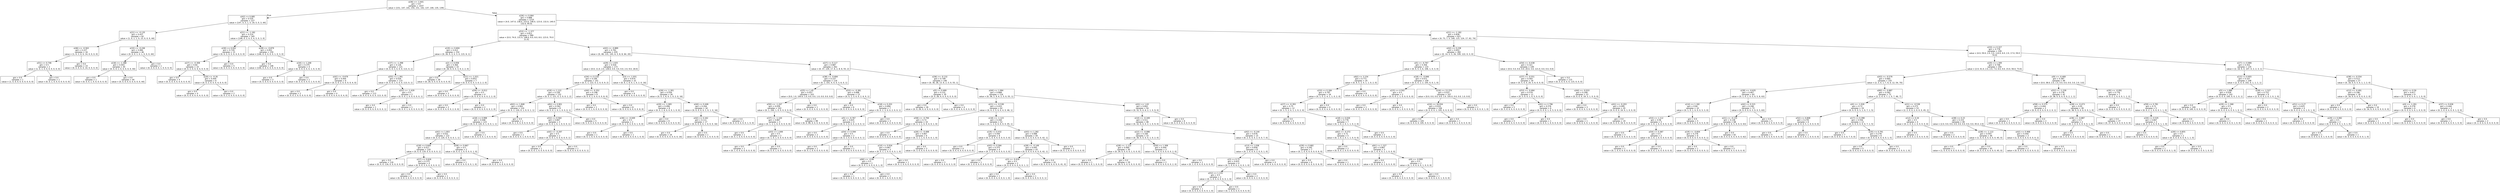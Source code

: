 digraph Tree {
node [shape=box, fontname="helvetica"] ;
edge [fontname="helvetica"] ;
0 [label="x[36] <= -1.641\ngini = 0.9\nsamples = 1437\nvalue = [151, 147, 141, 154, 151, 142, 137, 140, 135, 139]"] ;
1 [label="x[42] <= 0.085\ngini = 0.535\nsamples = 227\nvalue = [147, 0, 3, 1, 5, 19, 5, 0, 3, 44]"] ;
0 -> 1 [labeldistance=2.5, labelangle=45, headlabel="True"] ;
2 [label="x[21] <= -0.135\ngini = 0.437\nsamples = 62\nvalue = [1, 0, 1, 1, 0, 15, 0, 0, 0, 44]"] ;
1 -> 2 ;
3 [label="x[46] <= -0.563\ngini = 0.227\nsamples = 16\nvalue = [1, 0, 1, 0, 0, 14, 0, 0, 0, 0]"] ;
2 -> 3 ;
4 [label="x[51] <= 0.746\ngini = 0.5\nsamples = 2\nvalue = [1, 0, 1, 0, 0, 0, 0, 0, 0, 0]"] ;
3 -> 4 ;
5 [label="gini = 0.0\nsamples = 1\nvalue = [1, 0, 0, 0, 0, 0, 0, 0, 0, 0]"] ;
4 -> 5 ;
6 [label="gini = 0.0\nsamples = 1\nvalue = [0, 0, 1, 0, 0, 0, 0, 0, 0, 0]"] ;
4 -> 6 ;
7 [label="gini = 0.0\nsamples = 14\nvalue = [0, 0, 0, 0, 0, 14, 0, 0, 0, 0]"] ;
3 -> 7 ;
8 [label="x[33] <= -0.246\ngini = 0.084\nsamples = 46\nvalue = [0, 0, 0, 1, 0, 1, 0, 0, 0, 44]"] ;
2 -> 8 ;
9 [label="x[18] <= -1.388\ngini = 0.043\nsamples = 45\nvalue = [0, 0, 0, 1, 0, 0, 0, 0, 0, 44]"] ;
8 -> 9 ;
10 [label="gini = 0.0\nsamples = 1\nvalue = [0, 0, 0, 1, 0, 0, 0, 0, 0, 0]"] ;
9 -> 10 ;
11 [label="gini = 0.0\nsamples = 44\nvalue = [0, 0, 0, 0, 0, 0, 0, 0, 0, 44]"] ;
9 -> 11 ;
12 [label="gini = 0.0\nsamples = 1\nvalue = [0, 0, 0, 0, 0, 1, 0, 0, 0, 0]"] ;
8 -> 12 ;
13 [label="x[21] <= -1.182\ngini = 0.214\nsamples = 165\nvalue = [146, 0, 2, 0, 5, 4, 5, 0, 3, 0]"] ;
1 -> 13 ;
14 [label="x[30] <= 0.042\ngini = 0.729\nsamples = 15\nvalue = [0, 0, 2, 0, 5, 4, 4, 0, 0, 0]"] ;
13 -> 14 ;
15 [label="x[27] <= -0.308\ngini = 0.64\nsamples = 10\nvalue = [0, 0, 2, 0, 0, 4, 4, 0, 0, 0]"] ;
14 -> 15 ;
16 [label="gini = 0.0\nsamples = 4\nvalue = [0, 0, 0, 0, 0, 4, 0, 0, 0, 0]"] ;
15 -> 16 ;
17 [label="x[20] <= -0.26\ngini = 0.444\nsamples = 6\nvalue = [0, 0, 2, 0, 0, 0, 4, 0, 0, 0]"] ;
15 -> 17 ;
18 [label="gini = 0.0\nsamples = 4\nvalue = [0, 0, 0, 0, 0, 0, 4, 0, 0, 0]"] ;
17 -> 18 ;
19 [label="gini = 0.0\nsamples = 2\nvalue = [0, 0, 2, 0, 0, 0, 0, 0, 0, 0]"] ;
17 -> 19 ;
20 [label="gini = 0.0\nsamples = 5\nvalue = [0, 0, 0, 0, 5, 0, 0, 0, 0, 0]"] ;
14 -> 20 ;
21 [label="x[28] <= -0.879\ngini = 0.052\nsamples = 150\nvalue = [146, 0, 0, 0, 0, 0, 1, 0, 3, 0]"] ;
13 -> 21 ;
22 [label="gini = 0.0\nsamples = 146\nvalue = [146, 0, 0, 0, 0, 0, 0, 0, 0, 0]"] ;
21 -> 22 ;
23 [label="x[34] <= 1.248\ngini = 0.375\nsamples = 4\nvalue = [0, 0, 0, 0, 0, 0, 1, 0, 3, 0]"] ;
21 -> 23 ;
24 [label="gini = 0.0\nsamples = 3\nvalue = [0, 0, 0, 0, 0, 0, 0, 0, 3, 0]"] ;
23 -> 24 ;
25 [label="gini = 0.0\nsamples = 1\nvalue = [0, 0, 0, 0, 0, 0, 1, 0, 0, 0]"] ;
23 -> 25 ;
26 [label="x[26] <= 0.064\ngini = 0.888\nsamples = 1210\nvalue = [4.0, 147.0, 138.0, 153.0, 146.0, 123.0, 132.0, 140.0\n132.0, 95.0]"] ;
0 -> 26 [labeldistance=2.5, labelangle=-45, headlabel="False"] ;
27 [label="x[53] <= -1.377\ngini = 0.812\nsamples = 589\nvalue = [0.0, 74.0, 131.0, 148.0, 6.0, 8.0, 8.0, 123.0, 70.0\n21.0]"] ;
26 -> 27 ;
28 [label="x[19] <= 0.604\ngini = 0.412\nsamples = 154\nvalue = [0, 26, 0, 3, 0, 3, 0, 115, 6, 1]"] ;
27 -> 28 ;
29 [label="x[37] <= -1.398\ngini = 0.126\nsamples = 121\nvalue = [0, 0, 0, 3, 0, 0, 0, 113, 4, 1]"] ;
28 -> 29 ;
30 [label="x[42] <= -0.679\ngini = 0.444\nsamples = 6\nvalue = [0, 0, 0, 2, 0, 0, 0, 0, 4, 0]"] ;
29 -> 30 ;
31 [label="gini = 0.0\nsamples = 2\nvalue = [0, 0, 0, 2, 0, 0, 0, 0, 0, 0]"] ;
30 -> 31 ;
32 [label="gini = 0.0\nsamples = 4\nvalue = [0, 0, 0, 0, 0, 0, 0, 0, 4, 0]"] ;
30 -> 32 ;
33 [label="x[55] <= 1.391\ngini = 0.034\nsamples = 115\nvalue = [0, 0, 0, 1, 0, 0, 0, 113, 0, 1]"] ;
29 -> 33 ;
34 [label="gini = 0.0\nsamples = 113\nvalue = [0, 0, 0, 0, 0, 0, 0, 113, 0, 0]"] ;
33 -> 34 ;
35 [label="x[52] <= -1.429\ngini = 0.5\nsamples = 2\nvalue = [0, 0, 0, 1, 0, 0, 0, 0, 0, 1]"] ;
33 -> 35 ;
36 [label="gini = 0.0\nsamples = 1\nvalue = [0, 0, 0, 0, 0, 0, 0, 0, 0, 1]"] ;
35 -> 36 ;
37 [label="gini = 0.0\nsamples = 1\nvalue = [0, 0, 0, 1, 0, 0, 0, 0, 0, 0]"] ;
35 -> 37 ;
38 [label="x[2] <= 0.058\ngini = 0.364\nsamples = 33\nvalue = [0, 26, 0, 0, 0, 3, 0, 2, 2, 0]"] ;
28 -> 38 ;
39 [label="gini = 0.0\nsamples = 26\nvalue = [0, 26, 0, 0, 0, 0, 0, 0, 0, 0]"] ;
38 -> 39 ;
40 [label="x[21] <= -1.021\ngini = 0.653\nsamples = 7\nvalue = [0, 0, 0, 0, 0, 3, 0, 2, 2, 0]"] ;
38 -> 40 ;
41 [label="gini = 0.0\nsamples = 3\nvalue = [0, 0, 0, 0, 0, 3, 0, 0, 0, 0]"] ;
40 -> 41 ;
42 [label="x[59] <= -0.012\ngini = 0.5\nsamples = 4\nvalue = [0, 0, 0, 0, 0, 0, 0, 2, 2, 0]"] ;
40 -> 42 ;
43 [label="gini = 0.0\nsamples = 2\nvalue = [0, 0, 0, 0, 0, 0, 0, 2, 0, 0]"] ;
42 -> 43 ;
44 [label="gini = 0.0\nsamples = 2\nvalue = [0, 0, 0, 0, 0, 0, 0, 0, 2, 0]"] ;
42 -> 44 ;
45 [label="x[43] <= -0.889\ngini = 0.761\nsamples = 435\nvalue = [0, 48, 131, 145, 6, 5, 8, 8, 64, 20]"] ;
27 -> 45 ;
46 [label="x[29] <= 1.025\ngini = 0.434\nsamples = 173\nvalue = [0.0, 11.0, 2.0, 128.0, 0.0, 3.0, 0.0, 2.0, 9.0, 18.0]"] ;
45 -> 46 ;
47 [label="x[34] <= 0.218\ngini = 0.246\nsamples = 141\nvalue = [0, 5, 1, 122, 0, 2, 0, 0, 9, 2]"] ;
46 -> 47 ;
48 [label="x[19] <= 1.122\ngini = 0.158\nsamples = 132\nvalue = [0, 5, 1, 121, 0, 2, 0, 0, 1, 2]"] ;
47 -> 48 ;
49 [label="x[63] <= 1.848\ngini = 0.063\nsamples = 124\nvalue = [0, 0, 1, 120, 0, 1, 0, 0, 1, 1]"] ;
48 -> 49 ;
50 [label="x[18] <= 0.998\ngini = 0.048\nsamples = 123\nvalue = [0, 0, 0, 120, 0, 1, 0, 0, 1, 1]"] ;
49 -> 50 ;
51 [label="x[42] <= 1.003\ngini = 0.032\nsamples = 122\nvalue = [0, 0, 0, 120, 0, 0, 0, 0, 1, 1]"] ;
50 -> 51 ;
52 [label="x[18] <= 0.644\ngini = 0.017\nsamples = 120\nvalue = [0, 0, 0, 119, 0, 0, 0, 0, 0, 1]"] ;
51 -> 52 ;
53 [label="gini = 0.0\nsamples = 116\nvalue = [0, 0, 0, 116, 0, 0, 0, 0, 0, 0]"] ;
52 -> 53 ;
54 [label="x[27] <= 0.626\ngini = 0.375\nsamples = 4\nvalue = [0, 0, 0, 3, 0, 0, 0, 0, 0, 1]"] ;
52 -> 54 ;
55 [label="gini = 0.0\nsamples = 3\nvalue = [0, 0, 0, 3, 0, 0, 0, 0, 0, 0]"] ;
54 -> 55 ;
56 [label="gini = 0.0\nsamples = 1\nvalue = [0, 0, 0, 0, 0, 0, 0, 0, 0, 1]"] ;
54 -> 56 ;
57 [label="x[58] <= 0.667\ngini = 0.5\nsamples = 2\nvalue = [0, 0, 0, 1, 0, 0, 0, 0, 1, 0]"] ;
51 -> 57 ;
58 [label="gini = 0.0\nsamples = 1\nvalue = [0, 0, 0, 0, 0, 0, 0, 0, 1, 0]"] ;
57 -> 58 ;
59 [label="gini = 0.0\nsamples = 1\nvalue = [0, 0, 0, 1, 0, 0, 0, 0, 0, 0]"] ;
57 -> 59 ;
60 [label="gini = 0.0\nsamples = 1\nvalue = [0, 0, 0, 0, 0, 1, 0, 0, 0, 0]"] ;
50 -> 60 ;
61 [label="gini = 0.0\nsamples = 1\nvalue = [0, 0, 1, 0, 0, 0, 0, 0, 0, 0]"] ;
49 -> 61 ;
62 [label="x[61] <= 0.901\ngini = 0.562\nsamples = 8\nvalue = [0, 5, 0, 1, 0, 1, 0, 0, 0, 1]"] ;
48 -> 62 ;
63 [label="x[52] <= 0.564\ngini = 0.667\nsamples = 3\nvalue = [0, 0, 0, 1, 0, 1, 0, 0, 0, 1]"] ;
62 -> 63 ;
64 [label="gini = 0.0\nsamples = 1\nvalue = [0, 0, 0, 0, 0, 1, 0, 0, 0, 0]"] ;
63 -> 64 ;
65 [label="x[42] <= -0.297\ngini = 0.5\nsamples = 2\nvalue = [0, 0, 0, 1, 0, 0, 0, 0, 0, 1]"] ;
63 -> 65 ;
66 [label="gini = 0.0\nsamples = 1\nvalue = [0, 0, 0, 1, 0, 0, 0, 0, 0, 0]"] ;
65 -> 66 ;
67 [label="gini = 0.0\nsamples = 1\nvalue = [0, 0, 0, 0, 0, 0, 0, 0, 0, 1]"] ;
65 -> 67 ;
68 [label="gini = 0.0\nsamples = 5\nvalue = [0, 5, 0, 0, 0, 0, 0, 0, 0, 0]"] ;
62 -> 68 ;
69 [label="x[44] <= -0.352\ngini = 0.198\nsamples = 9\nvalue = [0, 0, 0, 1, 0, 0, 0, 0, 8, 0]"] ;
47 -> 69 ;
70 [label="gini = 0.0\nsamples = 1\nvalue = [0, 0, 0, 1, 0, 0, 0, 0, 0, 0]"] ;
69 -> 70 ;
71 [label="gini = 0.0\nsamples = 8\nvalue = [0, 0, 0, 0, 0, 0, 0, 0, 8, 0]"] ;
69 -> 71 ;
72 [label="x[3] <= -1.931\ngini = 0.674\nsamples = 32\nvalue = [0, 6, 1, 6, 0, 1, 0, 2, 0, 16]"] ;
46 -> 72 ;
73 [label="gini = 0.0\nsamples = 6\nvalue = [0, 6, 0, 0, 0, 0, 0, 0, 0, 0]"] ;
72 -> 73 ;
74 [label="x[26] <= -1.301\ngini = 0.559\nsamples = 26\nvalue = [0, 0, 1, 6, 0, 1, 0, 2, 0, 16]"] ;
72 -> 74 ;
75 [label="x[20] <= -1.065\ngini = 0.406\nsamples = 8\nvalue = [0, 0, 1, 6, 0, 0, 0, 1, 0, 0]"] ;
74 -> 75 ;
76 [label="x[36] <= -0.049\ngini = 0.5\nsamples = 2\nvalue = [0, 0, 1, 0, 0, 0, 0, 1, 0, 0]"] ;
75 -> 76 ;
77 [label="gini = 0.0\nsamples = 1\nvalue = [0, 0, 1, 0, 0, 0, 0, 0, 0, 0]"] ;
76 -> 77 ;
78 [label="gini = 0.0\nsamples = 1\nvalue = [0, 0, 0, 0, 0, 0, 0, 1, 0, 0]"] ;
76 -> 78 ;
79 [label="gini = 0.0\nsamples = 6\nvalue = [0, 0, 0, 6, 0, 0, 0, 0, 0, 0]"] ;
75 -> 79 ;
80 [label="x[44] <= 0.446\ngini = 0.204\nsamples = 18\nvalue = [0, 0, 0, 0, 0, 1, 0, 1, 0, 16]"] ;
74 -> 80 ;
81 [label="x[42] <= 0.162\ngini = 0.111\nsamples = 17\nvalue = [0, 0, 0, 0, 0, 1, 0, 0, 0, 16]"] ;
80 -> 81 ;
82 [label="gini = 0.0\nsamples = 16\nvalue = [0, 0, 0, 0, 0, 0, 0, 0, 0, 16]"] ;
81 -> 82 ;
83 [label="gini = 0.0\nsamples = 1\nvalue = [0, 0, 0, 0, 0, 1, 0, 0, 0, 0]"] ;
81 -> 83 ;
84 [label="gini = 0.0\nsamples = 1\nvalue = [0, 0, 0, 0, 0, 0, 0, 1, 0, 0]"] ;
80 -> 84 ;
85 [label="x[27] <= 0.117\ngini = 0.687\nsamples = 262\nvalue = [0, 37, 129, 17, 6, 2, 8, 6, 55, 2]"] ;
45 -> 85 ;
86 [label="x[38] <= -0.694\ngini = 0.237\nsamples = 116\nvalue = [0, 1, 101, 4, 0, 0, 3, 6, 0, 1]"] ;
85 -> 86 ;
87 [label="x[25] <= 1.45\ngini = 0.057\nsamples = 103\nvalue = [0.0, 1.0, 100.0, 1.0, 0.0, 0.0, 1.0, 0.0, 0.0, 0.0]"] ;
86 -> 87 ;
88 [label="x[50] <= -1.247\ngini = 0.039\nsamples = 102\nvalue = [0, 1, 100, 1, 0, 0, 0, 0, 0, 0]"] ;
87 -> 88 ;
89 [label="x[37] <= -1.144\ngini = 0.667\nsamples = 3\nvalue = [0, 1, 1, 1, 0, 0, 0, 0, 0, 0]"] ;
88 -> 89 ;
90 [label="gini = 0.0\nsamples = 1\nvalue = [0, 0, 1, 0, 0, 0, 0, 0, 0, 0]"] ;
89 -> 90 ;
91 [label="x[43] <= 1.049\ngini = 0.5\nsamples = 2\nvalue = [0, 1, 0, 1, 0, 0, 0, 0, 0, 0]"] ;
89 -> 91 ;
92 [label="gini = 0.0\nsamples = 1\nvalue = [0, 1, 0, 0, 0, 0, 0, 0, 0, 0]"] ;
91 -> 92 ;
93 [label="gini = 0.0\nsamples = 1\nvalue = [0, 0, 0, 1, 0, 0, 0, 0, 0, 0]"] ;
91 -> 93 ;
94 [label="gini = 0.0\nsamples = 99\nvalue = [0, 0, 99, 0, 0, 0, 0, 0, 0, 0]"] ;
88 -> 94 ;
95 [label="gini = 0.0\nsamples = 1\nvalue = [0, 0, 0, 0, 0, 0, 1, 0, 0, 0]"] ;
87 -> 95 ;
96 [label="x[53] <= -0.381\ngini = 0.698\nsamples = 13\nvalue = [0, 0, 1, 3, 0, 0, 2, 6, 0, 1]"] ;
86 -> 96 ;
97 [label="gini = 0.0\nsamples = 6\nvalue = [0, 0, 0, 0, 0, 0, 0, 6, 0, 0]"] ;
96 -> 97 ;
98 [label="x[18] <= 0.203\ngini = 0.694\nsamples = 7\nvalue = [0, 0, 1, 3, 0, 0, 2, 0, 0, 1]"] ;
96 -> 98 ;
99 [label="x[5] <= -0.767\ngini = 0.625\nsamples = 4\nvalue = [0, 0, 1, 0, 0, 0, 2, 0, 0, 1]"] ;
98 -> 99 ;
100 [label="gini = 0.0\nsamples = 2\nvalue = [0, 0, 0, 0, 0, 0, 2, 0, 0, 0]"] ;
99 -> 100 ;
101 [label="x[54] <= 0.594\ngini = 0.5\nsamples = 2\nvalue = [0, 0, 1, 0, 0, 0, 0, 0, 0, 1]"] ;
99 -> 101 ;
102 [label="gini = 0.0\nsamples = 1\nvalue = [0, 0, 1, 0, 0, 0, 0, 0, 0, 0]"] ;
101 -> 102 ;
103 [label="gini = 0.0\nsamples = 1\nvalue = [0, 0, 0, 0, 0, 0, 0, 0, 0, 1]"] ;
101 -> 103 ;
104 [label="gini = 0.0\nsamples = 3\nvalue = [0, 0, 0, 3, 0, 0, 0, 0, 0, 0]"] ;
98 -> 104 ;
105 [label="x[36] <= -0.132\ngini = 0.749\nsamples = 146\nvalue = [0, 36, 28, 13, 6, 2, 5, 0, 55, 1]"] ;
85 -> 105 ;
106 [label="x[5] <= 0.469\ngini = 0.231\nsamples = 30\nvalue = [0, 0, 26, 4, 0, 0, 0, 0, 0, 0]"] ;
105 -> 106 ;
107 [label="gini = 0.0\nsamples = 26\nvalue = [0, 0, 26, 0, 0, 0, 0, 0, 0, 0]"] ;
106 -> 107 ;
108 [label="gini = 0.0\nsamples = 4\nvalue = [0, 0, 0, 4, 0, 0, 0, 0, 0, 0]"] ;
106 -> 108 ;
109 [label="x[44] <= 1.084\ngini = 0.668\nsamples = 116\nvalue = [0, 36, 2, 9, 6, 2, 5, 0, 55, 1]"] ;
105 -> 109 ;
110 [label="x[21] <= -0.538\ngini = 0.433\nsamples = 62\nvalue = [0, 4, 2, 5, 0, 0, 4, 0, 46, 1]"] ;
109 -> 110 ;
111 [label="x[58] <= -0.794\ngini = 0.72\nsamples = 10\nvalue = [0, 3, 1, 1, 0, 0, 4, 0, 1, 0]"] ;
110 -> 111 ;
112 [label="gini = 0.0\nsamples = 4\nvalue = [0, 0, 0, 0, 0, 0, 4, 0, 0, 0]"] ;
111 -> 112 ;
113 [label="x[26] <= -0.498\ngini = 0.667\nsamples = 6\nvalue = [0, 3, 1, 1, 0, 0, 0, 0, 1, 0]"] ;
111 -> 113 ;
114 [label="x[10] <= 0.934\ngini = 0.667\nsamples = 3\nvalue = [0, 0, 1, 1, 0, 0, 0, 0, 1, 0]"] ;
113 -> 114 ;
115 [label="x[60] <= -0.99\ngini = 0.5\nsamples = 2\nvalue = [0, 0, 0, 1, 0, 0, 0, 0, 1, 0]"] ;
114 -> 115 ;
116 [label="gini = 0.0\nsamples = 1\nvalue = [0, 0, 0, 0, 0, 0, 0, 0, 1, 0]"] ;
115 -> 116 ;
117 [label="gini = 0.0\nsamples = 1\nvalue = [0, 0, 0, 1, 0, 0, 0, 0, 0, 0]"] ;
115 -> 117 ;
118 [label="gini = 0.0\nsamples = 1\nvalue = [0, 0, 1, 0, 0, 0, 0, 0, 0, 0]"] ;
114 -> 118 ;
119 [label="gini = 0.0\nsamples = 3\nvalue = [0, 3, 0, 0, 0, 0, 0, 0, 0, 0]"] ;
113 -> 119 ;
120 [label="x[18] <= -1.123\ngini = 0.244\nsamples = 52\nvalue = [0, 1, 1, 4, 0, 0, 0, 0, 45, 1]"] ;
110 -> 120 ;
121 [label="x[19] <= 0.432\ngini = 0.594\nsamples = 8\nvalue = [0, 1, 0, 4, 0, 0, 0, 0, 3, 0]"] ;
120 -> 121 ;
122 [label="gini = 0.0\nsamples = 4\nvalue = [0, 0, 0, 4, 0, 0, 0, 0, 0, 0]"] ;
121 -> 122 ;
123 [label="x[43] <= 0.584\ngini = 0.375\nsamples = 4\nvalue = [0, 1, 0, 0, 0, 0, 0, 0, 3, 0]"] ;
121 -> 123 ;
124 [label="gini = 0.0\nsamples = 3\nvalue = [0, 0, 0, 0, 0, 0, 0, 0, 3, 0]"] ;
123 -> 124 ;
125 [label="gini = 0.0\nsamples = 1\nvalue = [0, 1, 0, 0, 0, 0, 0, 0, 0, 0]"] ;
123 -> 125 ;
126 [label="x[43] <= 1.282\ngini = 0.088\nsamples = 44\nvalue = [0, 0, 1, 0, 0, 0, 0, 0, 42, 1]"] ;
120 -> 126 ;
127 [label="x[28] <= -0.149\ngini = 0.045\nsamples = 43\nvalue = [0, 0, 0, 0, 0, 0, 0, 0, 42, 1]"] ;
126 -> 127 ;
128 [label="x[3] <= -0.416\ngini = 0.5\nsamples = 2\nvalue = [0, 0, 0, 0, 0, 0, 0, 0, 1, 1]"] ;
127 -> 128 ;
129 [label="gini = 0.0\nsamples = 1\nvalue = [0, 0, 0, 0, 0, 0, 0, 0, 1, 0]"] ;
128 -> 129 ;
130 [label="gini = 0.0\nsamples = 1\nvalue = [0, 0, 0, 0, 0, 0, 0, 0, 0, 1]"] ;
128 -> 130 ;
131 [label="gini = 0.0\nsamples = 41\nvalue = [0, 0, 0, 0, 0, 0, 0, 0, 41, 0]"] ;
127 -> 131 ;
132 [label="gini = 0.0\nsamples = 1\nvalue = [0, 0, 1, 0, 0, 0, 0, 0, 0, 0]"] ;
126 -> 132 ;
133 [label="x[41] <= 1.63\ngini = 0.602\nsamples = 54\nvalue = [0, 32, 0, 4, 6, 2, 1, 0, 9, 0]"] ;
109 -> 133 ;
134 [label="x[10] <= -0.349\ngini = 0.511\nsamples = 48\nvalue = [0, 32, 0, 4, 0, 2, 1, 0, 9, 0]"] ;
133 -> 134 ;
135 [label="x[22] <= -0.086\ngini = 0.169\nsamples = 33\nvalue = [0, 30, 0, 0, 0, 0, 1, 0, 2, 0]"] ;
134 -> 135 ;
136 [label="x[28] <= -1.122\ngini = 0.064\nsamples = 30\nvalue = [0, 29, 0, 0, 0, 0, 1, 0, 0, 0]"] ;
135 -> 136 ;
137 [label="gini = 0.0\nsamples = 1\nvalue = [0, 0, 0, 0, 0, 0, 1, 0, 0, 0]"] ;
136 -> 137 ;
138 [label="gini = 0.0\nsamples = 29\nvalue = [0, 29, 0, 0, 0, 0, 0, 0, 0, 0]"] ;
136 -> 138 ;
139 [label="x[50] <= 1.308\ngini = 0.444\nsamples = 3\nvalue = [0, 1, 0, 0, 0, 0, 0, 0, 2, 0]"] ;
135 -> 139 ;
140 [label="gini = 0.0\nsamples = 2\nvalue = [0, 0, 0, 0, 0, 0, 0, 0, 2, 0]"] ;
139 -> 140 ;
141 [label="gini = 0.0\nsamples = 1\nvalue = [0, 1, 0, 0, 0, 0, 0, 0, 0, 0]"] ;
139 -> 141 ;
142 [label="x[42] <= -0.144\ngini = 0.676\nsamples = 15\nvalue = [0, 2, 0, 4, 0, 2, 0, 0, 7, 0]"] ;
134 -> 142 ;
143 [label="x[13] <= 1.038\ngini = 0.656\nsamples = 8\nvalue = [0, 1, 0, 4, 0, 2, 0, 0, 1, 0]"] ;
142 -> 143 ;
144 [label="x[3] <= 0.75\ngini = 0.625\nsamples = 4\nvalue = [0, 1, 0, 0, 0, 2, 0, 0, 1, 0]"] ;
143 -> 144 ;
145 [label="x[52] <= 1.133\ngini = 0.5\nsamples = 2\nvalue = [0, 1, 0, 0, 0, 0, 0, 0, 1, 0]"] ;
144 -> 145 ;
146 [label="gini = 0.0\nsamples = 1\nvalue = [0, 0, 0, 0, 0, 0, 0, 0, 1, 0]"] ;
145 -> 146 ;
147 [label="gini = 0.0\nsamples = 1\nvalue = [0, 1, 0, 0, 0, 0, 0, 0, 0, 0]"] ;
145 -> 147 ;
148 [label="gini = 0.0\nsamples = 2\nvalue = [0, 0, 0, 0, 0, 2, 0, 0, 0, 0]"] ;
144 -> 148 ;
149 [label="gini = 0.0\nsamples = 4\nvalue = [0, 0, 0, 4, 0, 0, 0, 0, 0, 0]"] ;
143 -> 149 ;
150 [label="x[29] <= 0.682\ngini = 0.245\nsamples = 7\nvalue = [0, 1, 0, 0, 0, 0, 0, 0, 6, 0]"] ;
142 -> 150 ;
151 [label="gini = 0.0\nsamples = 6\nvalue = [0, 0, 0, 0, 0, 0, 0, 0, 6, 0]"] ;
150 -> 151 ;
152 [label="gini = 0.0\nsamples = 1\nvalue = [0, 1, 0, 0, 0, 0, 0, 0, 0, 0]"] ;
150 -> 152 ;
153 [label="gini = 0.0\nsamples = 6\nvalue = [0, 0, 0, 0, 6, 0, 0, 0, 0, 0]"] ;
133 -> 153 ;
154 [label="x[21] <= -1.182\ngini = 0.836\nsamples = 621\nvalue = [4, 73, 7, 5, 140, 115, 124, 17, 62, 74]"] ;
26 -> 154 ;
155 [label="x[42] <= 0.238\ngini = 0.652\nsamples = 282\nvalue = [0, 14, 5, 3, 26, 109, 122, 0, 3, 0]"] ;
154 -> 155 ;
156 [label="x[5] <= -0.767\ngini = 0.356\nsamples = 133\nvalue = [0, 9, 5, 3, 6, 106, 1, 0, 3, 0]"] ;
155 -> 156 ;
157 [label="x[62] <= 3.154\ngini = 0.771\nsamples = 24\nvalue = [0, 9, 5, 2, 4, 1, 1, 0, 2, 0]"] ;
156 -> 157 ;
158 [label="x[33] <= 0.184\ngini = 0.797\nsamples = 16\nvalue = [0, 1, 5, 2, 4, 1, 1, 0, 2, 0]"] ;
157 -> 158 ;
159 [label="x[27] <= -0.393\ngini = 0.75\nsamples = 12\nvalue = [0, 1, 5, 2, 0, 1, 1, 0, 2, 0]"] ;
158 -> 159 ;
160 [label="gini = 0.0\nsamples = 5\nvalue = [0, 0, 5, 0, 0, 0, 0, 0, 0, 0]"] ;
159 -> 160 ;
161 [label="x[18] <= 0.026\ngini = 0.776\nsamples = 7\nvalue = [0, 1, 0, 2, 0, 1, 1, 0, 2, 0]"] ;
159 -> 161 ;
162 [label="x[62] <= -0.372\ngini = 0.72\nsamples = 5\nvalue = [0, 1, 0, 2, 0, 1, 1, 0, 0, 0]"] ;
161 -> 162 ;
163 [label="gini = 0.0\nsamples = 2\nvalue = [0, 0, 0, 2, 0, 0, 0, 0, 0, 0]"] ;
162 -> 163 ;
164 [label="x[61] <= 1.327\ngini = 0.667\nsamples = 3\nvalue = [0, 1, 0, 0, 0, 1, 1, 0, 0, 0]"] ;
162 -> 164 ;
165 [label="gini = 0.0\nsamples = 1\nvalue = [0, 0, 0, 0, 0, 1, 0, 0, 0, 0]"] ;
164 -> 165 ;
166 [label="x[4] <= -0.909\ngini = 0.5\nsamples = 2\nvalue = [0, 1, 0, 0, 0, 0, 1, 0, 0, 0]"] ;
164 -> 166 ;
167 [label="gini = 0.0\nsamples = 1\nvalue = [0, 1, 0, 0, 0, 0, 0, 0, 0, 0]"] ;
166 -> 167 ;
168 [label="gini = 0.0\nsamples = 1\nvalue = [0, 0, 0, 0, 0, 0, 1, 0, 0, 0]"] ;
166 -> 168 ;
169 [label="gini = 0.0\nsamples = 2\nvalue = [0, 0, 0, 0, 0, 0, 0, 0, 2, 0]"] ;
161 -> 169 ;
170 [label="gini = 0.0\nsamples = 4\nvalue = [0, 0, 0, 0, 4, 0, 0, 0, 0, 0]"] ;
158 -> 170 ;
171 [label="gini = 0.0\nsamples = 8\nvalue = [0, 8, 0, 0, 0, 0, 0, 0, 0, 0]"] ;
157 -> 171 ;
172 [label="x[18] <= -0.946\ngini = 0.072\nsamples = 109\nvalue = [0, 0, 0, 1, 2, 105, 0, 0, 1, 0]"] ;
156 -> 172 ;
173 [label="x[15] <= 4.502\ngini = 0.5\nsamples = 2\nvalue = [0, 0, 0, 1, 1, 0, 0, 0, 0, 0]"] ;
172 -> 173 ;
174 [label="gini = 0.0\nsamples = 1\nvalue = [0, 0, 0, 1, 0, 0, 0, 0, 0, 0]"] ;
173 -> 174 ;
175 [label="gini = 0.0\nsamples = 1\nvalue = [0, 0, 0, 0, 1, 0, 0, 0, 0, 0]"] ;
173 -> 175 ;
176 [label="x[16] <= 13.374\ngini = 0.037\nsamples = 107\nvalue = [0.0, 0.0, 0.0, 0.0, 1.0, 105.0, 0.0, 0.0, 1.0, 0.0]"] ;
172 -> 176 ;
177 [label="x[24] <= 18.934\ngini = 0.019\nsamples = 106\nvalue = [0, 0, 0, 0, 1, 105, 0, 0, 0, 0]"] ;
176 -> 177 ;
178 [label="gini = 0.0\nsamples = 105\nvalue = [0, 0, 0, 0, 0, 105, 0, 0, 0, 0]"] ;
177 -> 178 ;
179 [label="gini = 0.0\nsamples = 1\nvalue = [0, 0, 0, 0, 1, 0, 0, 0, 0, 0]"] ;
177 -> 179 ;
180 [label="gini = 0.0\nsamples = 1\nvalue = [0, 0, 0, 0, 0, 0, 0, 0, 1, 0]"] ;
176 -> 180 ;
181 [label="x[54] <= -0.438\ngini = 0.321\nsamples = 149\nvalue = [0.0, 5.0, 0.0, 0.0, 20.0, 3.0, 121.0, 0.0, 0.0, 0.0]"] ;
155 -> 181 ;
182 [label="x[37] <= -0.551\ngini = 0.593\nsamples = 34\nvalue = [0, 5, 0, 0, 20, 3, 6, 0, 0, 0]"] ;
181 -> 182 ;
183 [label="x[53] <= -0.464\ngini = 0.579\nsamples = 11\nvalue = [0, 5, 0, 0, 1, 0, 5, 0, 0, 0]"] ;
182 -> 183 ;
184 [label="gini = 0.0\nsamples = 5\nvalue = [0, 5, 0, 0, 0, 0, 0, 0, 0, 0]"] ;
183 -> 184 ;
185 [label="x[41] <= 2.796\ngini = 0.278\nsamples = 6\nvalue = [0, 0, 0, 0, 1, 0, 5, 0, 0, 0]"] ;
183 -> 185 ;
186 [label="gini = 0.0\nsamples = 5\nvalue = [0, 0, 0, 0, 0, 0, 5, 0, 0, 0]"] ;
185 -> 186 ;
187 [label="gini = 0.0\nsamples = 1\nvalue = [0, 0, 0, 0, 1, 0, 0, 0, 0, 0]"] ;
185 -> 187 ;
188 [label="x[44] <= -0.033\ngini = 0.299\nsamples = 23\nvalue = [0, 0, 0, 0, 19, 3, 1, 0, 0, 0]"] ;
182 -> 188 ;
189 [label="gini = 0.0\nsamples = 3\nvalue = [0, 0, 0, 0, 0, 3, 0, 0, 0, 0]"] ;
188 -> 189 ;
190 [label="x[41] <= -0.203\ngini = 0.095\nsamples = 20\nvalue = [0, 0, 0, 0, 19, 0, 1, 0, 0, 0]"] ;
188 -> 190 ;
191 [label="gini = 0.0\nsamples = 1\nvalue = [0, 0, 0, 0, 0, 0, 1, 0, 0, 0]"] ;
190 -> 191 ;
192 [label="gini = 0.0\nsamples = 19\nvalue = [0, 0, 0, 0, 19, 0, 0, 0, 0, 0]"] ;
190 -> 192 ;
193 [label="gini = 0.0\nsamples = 115\nvalue = [0, 0, 0, 0, 0, 0, 115, 0, 0, 0]"] ;
181 -> 193 ;
194 [label="x[33] <= 0.327\ngini = 0.776\nsamples = 339\nvalue = [4.0, 59.0, 2.0, 2.0, 114.0, 6.0, 2.0, 17.0, 59.0\n74.0]"] ;
154 -> 194 ;
195 [label="x[20] <= 1.349\ngini = 0.748\nsamples = 204\nvalue = [2.0, 41.0, 2.0, 2.0, 7.0, 6.0, 0.0, 15.0, 56.0, 73.0]"] ;
194 -> 195 ;
196 [label="x[43] <= -0.579\ngini = 0.665\nsamples = 155\nvalue = [2, 3, 0, 1, 7, 6, 0, 12, 54, 70]"] ;
195 -> 196 ;
197 [label="x[28] <= -0.635\ngini = 0.407\nsamples = 83\nvalue = [0, 1, 0, 1, 0, 5, 0, 5, 8, 63]"] ;
196 -> 197 ;
198 [label="x[14] <= 1.182\ngini = 0.64\nsamples = 10\nvalue = [0, 1, 0, 1, 0, 0, 0, 5, 3, 0]"] ;
197 -> 198 ;
199 [label="x[53] <= 1.112\ngini = 0.56\nsamples = 5\nvalue = [0, 1, 0, 1, 0, 0, 0, 0, 3, 0]"] ;
198 -> 199 ;
200 [label="gini = 0.0\nsamples = 3\nvalue = [0, 0, 0, 0, 0, 0, 0, 0, 3, 0]"] ;
199 -> 200 ;
201 [label="x[54] <= 0.387\ngini = 0.5\nsamples = 2\nvalue = [0, 1, 0, 1, 0, 0, 0, 0, 0, 0]"] ;
199 -> 201 ;
202 [label="gini = 0.0\nsamples = 1\nvalue = [0, 1, 0, 0, 0, 0, 0, 0, 0, 0]"] ;
201 -> 202 ;
203 [label="gini = 0.0\nsamples = 1\nvalue = [0, 0, 0, 1, 0, 0, 0, 0, 0, 0]"] ;
201 -> 203 ;
204 [label="gini = 0.0\nsamples = 5\nvalue = [0, 0, 0, 0, 0, 0, 0, 5, 0, 0]"] ;
198 -> 204 ;
205 [label="x[42] <= 0.315\ngini = 0.246\nsamples = 73\nvalue = [0, 0, 0, 0, 0, 5, 0, 0, 5, 63]"] ;
197 -> 205 ;
206 [label="x[21] <= -0.135\ngini = 0.136\nsamples = 68\nvalue = [0, 0, 0, 0, 0, 5, 0, 0, 0, 63]"] ;
205 -> 206 ;
207 [label="x[19] <= -0.604\ngini = 0.278\nsamples = 6\nvalue = [0, 0, 0, 0, 0, 5, 0, 0, 0, 1]"] ;
206 -> 207 ;
208 [label="gini = 0.0\nsamples = 1\nvalue = [0, 0, 0, 0, 0, 0, 0, 0, 0, 1]"] ;
207 -> 208 ;
209 [label="gini = 0.0\nsamples = 5\nvalue = [0, 0, 0, 0, 0, 5, 0, 0, 0, 0]"] ;
207 -> 209 ;
210 [label="gini = 0.0\nsamples = 62\nvalue = [0, 0, 0, 0, 0, 0, 0, 0, 0, 62]"] ;
206 -> 210 ;
211 [label="gini = 0.0\nsamples = 5\nvalue = [0, 0, 0, 0, 0, 0, 0, 0, 5, 0]"] ;
205 -> 211 ;
212 [label="x[60] <= -0.887\ngini = 0.562\nsamples = 72\nvalue = [2, 2, 0, 0, 7, 1, 0, 7, 46, 7]"] ;
196 -> 212 ;
213 [label="x[4] <= -1.026\ngini = 0.72\nsamples = 19\nvalue = [0, 0, 0, 0, 5, 1, 0, 7, 1, 5]"] ;
212 -> 213 ;
214 [label="x[52] <= 0.848\ngini = 0.278\nsamples = 6\nvalue = [0, 0, 0, 0, 5, 1, 0, 0, 0, 0]"] ;
213 -> 214 ;
215 [label="gini = 0.0\nsamples = 5\nvalue = [0, 0, 0, 0, 5, 0, 0, 0, 0, 0]"] ;
214 -> 215 ;
216 [label="gini = 0.0\nsamples = 1\nvalue = [0, 0, 0, 0, 0, 1, 0, 0, 0, 0]"] ;
214 -> 216 ;
217 [label="x[17] <= 0.398\ngini = 0.556\nsamples = 13\nvalue = [0, 0, 0, 0, 0, 0, 0, 7, 1, 5]"] ;
213 -> 217 ;
218 [label="gini = 0.0\nsamples = 7\nvalue = [0, 0, 0, 0, 0, 0, 0, 7, 0, 0]"] ;
217 -> 218 ;
219 [label="x[35] <= 0.791\ngini = 0.278\nsamples = 6\nvalue = [0, 0, 0, 0, 0, 0, 0, 0, 1, 5]"] ;
217 -> 219 ;
220 [label="gini = 0.0\nsamples = 5\nvalue = [0, 0, 0, 0, 0, 0, 0, 0, 0, 5]"] ;
219 -> 220 ;
221 [label="gini = 0.0\nsamples = 1\nvalue = [0, 0, 0, 0, 0, 0, 0, 0, 1, 0]"] ;
219 -> 221 ;
222 [label="x[21] <= -0.538\ngini = 0.273\nsamples = 53\nvalue = [2, 2, 0, 0, 2, 0, 0, 0, 45, 2]"] ;
212 -> 222 ;
223 [label="x[12] <= 0.34\ngini = 0.5\nsamples = 4\nvalue = [0, 2, 0, 0, 2, 0, 0, 0, 0, 0]"] ;
222 -> 223 ;
224 [label="gini = 0.0\nsamples = 2\nvalue = [0, 0, 0, 0, 2, 0, 0, 0, 0, 0]"] ;
223 -> 224 ;
225 [label="gini = 0.0\nsamples = 2\nvalue = [0, 2, 0, 0, 0, 0, 0, 0, 0, 0]"] ;
223 -> 225 ;
226 [label="x[38] <= 0.15\ngini = 0.153\nsamples = 49\nvalue = [2.0, 0.0, 0.0, 0.0, 0.0, 0.0, 0.0, 0.0, 45.0, 2.0]"] ;
222 -> 226 ;
227 [label="x[28] <= -1.122\ngini = 0.043\nsamples = 46\nvalue = [1, 0, 0, 0, 0, 0, 0, 0, 45, 0]"] ;
226 -> 227 ;
228 [label="gini = 0.0\nsamples = 1\nvalue = [1, 0, 0, 0, 0, 0, 0, 0, 0, 0]"] ;
227 -> 228 ;
229 [label="gini = 0.0\nsamples = 45\nvalue = [0, 0, 0, 0, 0, 0, 0, 0, 45, 0]"] ;
227 -> 229 ;
230 [label="x[42] <= 0.468\ngini = 0.444\nsamples = 3\nvalue = [1, 0, 0, 0, 0, 0, 0, 0, 0, 2]"] ;
226 -> 230 ;
231 [label="gini = 0.0\nsamples = 2\nvalue = [0, 0, 0, 0, 0, 0, 0, 0, 0, 2]"] ;
230 -> 231 ;
232 [label="gini = 0.0\nsamples = 1\nvalue = [1, 0, 0, 0, 0, 0, 0, 0, 0, 0]"] ;
230 -> 232 ;
233 [label="x[9] <= -0.469\ngini = 0.387\nsamples = 49\nvalue = [0.0, 38.0, 2.0, 1.0, 0.0, 0.0, 0.0, 3.0, 2.0, 3.0]"] ;
195 -> 233 ;
234 [label="x[52] <= -1.239\ngini = 0.178\nsamples = 42\nvalue = [0, 38, 0, 0, 0, 0, 0, 2, 1, 1]"] ;
233 -> 234 ;
235 [label="x[58] <= 0.375\ngini = 0.444\nsamples = 3\nvalue = [0, 0, 0, 0, 0, 0, 0, 2, 0, 1]"] ;
234 -> 235 ;
236 [label="gini = 0.0\nsamples = 1\nvalue = [0, 0, 0, 0, 0, 0, 0, 0, 0, 1]"] ;
235 -> 236 ;
237 [label="gini = 0.0\nsamples = 2\nvalue = [0, 0, 0, 0, 0, 0, 0, 2, 0, 0]"] ;
235 -> 237 ;
238 [label="x[28] <= -0.473\ngini = 0.05\nsamples = 39\nvalue = [0, 38, 0, 0, 0, 0, 0, 0, 1, 0]"] ;
234 -> 238 ;
239 [label="x[36] <= -0.887\ngini = 0.5\nsamples = 2\nvalue = [0, 1, 0, 0, 0, 0, 0, 0, 1, 0]"] ;
238 -> 239 ;
240 [label="gini = 0.0\nsamples = 1\nvalue = [0, 1, 0, 0, 0, 0, 0, 0, 0, 0]"] ;
239 -> 240 ;
241 [label="gini = 0.0\nsamples = 1\nvalue = [0, 0, 0, 0, 0, 0, 0, 0, 1, 0]"] ;
239 -> 241 ;
242 [label="gini = 0.0\nsamples = 37\nvalue = [0, 37, 0, 0, 0, 0, 0, 0, 0, 0]"] ;
238 -> 242 ;
243 [label="x[35] <= -0.091\ngini = 0.776\nsamples = 7\nvalue = [0, 0, 2, 1, 0, 0, 0, 1, 1, 2]"] ;
233 -> 243 ;
244 [label="gini = 0.0\nsamples = 2\nvalue = [0, 0, 0, 0, 0, 0, 0, 0, 0, 2]"] ;
243 -> 244 ;
245 [label="x[59] <= 0.781\ngini = 0.72\nsamples = 5\nvalue = [0, 0, 2, 1, 0, 0, 0, 1, 1, 0]"] ;
243 -> 245 ;
246 [label="x[34] <= 0.535\ngini = 0.667\nsamples = 3\nvalue = [0, 0, 0, 1, 0, 0, 0, 1, 1, 0]"] ;
245 -> 246 ;
247 [label="gini = 0.0\nsamples = 1\nvalue = [0, 0, 0, 1, 0, 0, 0, 0, 0, 0]"] ;
246 -> 247 ;
248 [label="x[30] <= 0.855\ngini = 0.5\nsamples = 2\nvalue = [0, 0, 0, 0, 0, 0, 0, 1, 1, 0]"] ;
246 -> 248 ;
249 [label="gini = 0.0\nsamples = 1\nvalue = [0, 0, 0, 0, 0, 0, 0, 0, 1, 0]"] ;
248 -> 249 ;
250 [label="gini = 0.0\nsamples = 1\nvalue = [0, 0, 0, 0, 0, 0, 0, 1, 0, 0]"] ;
248 -> 250 ;
251 [label="gini = 0.0\nsamples = 2\nvalue = [0, 0, 2, 0, 0, 0, 0, 0, 0, 0]"] ;
245 -> 251 ;
252 [label="x[27] <= 0.966\ngini = 0.353\nsamples = 135\nvalue = [2, 18, 0, 0, 107, 0, 2, 2, 3, 1]"] ;
194 -> 252 ;
253 [label="x[13] <= 0.955\ngini = 0.107\nsamples = 108\nvalue = [2, 0, 0, 0, 102, 0, 1, 1, 1, 1]"] ;
252 -> 253 ;
254 [label="x[5] <= 1.086\ngini = 0.039\nsamples = 102\nvalue = [0, 0, 0, 0, 100, 0, 0, 1, 0, 1]"] ;
253 -> 254 ;
255 [label="gini = 0.0\nsamples = 100\nvalue = [0, 0, 0, 0, 100, 0, 0, 0, 0, 0]"] ;
254 -> 255 ;
256 [label="x[29] <= 1.368\ngini = 0.5\nsamples = 2\nvalue = [0, 0, 0, 0, 0, 0, 0, 1, 0, 1]"] ;
254 -> 256 ;
257 [label="gini = 0.0\nsamples = 1\nvalue = [0, 0, 0, 0, 0, 0, 0, 1, 0, 0]"] ;
256 -> 257 ;
258 [label="gini = 0.0\nsamples = 1\nvalue = [0, 0, 0, 0, 0, 0, 0, 0, 0, 1]"] ;
256 -> 258 ;
259 [label="x[28] <= -1.527\ngini = 0.722\nsamples = 6\nvalue = [2, 0, 0, 0, 2, 0, 1, 0, 1, 0]"] ;
253 -> 259 ;
260 [label="gini = 0.0\nsamples = 2\nvalue = [2, 0, 0, 0, 0, 0, 0, 0, 0, 0]"] ;
259 -> 260 ;
261 [label="x[51] <= 0.27\ngini = 0.625\nsamples = 4\nvalue = [0, 0, 0, 0, 2, 0, 1, 0, 1, 0]"] ;
259 -> 261 ;
262 [label="gini = 0.0\nsamples = 2\nvalue = [0, 0, 0, 0, 2, 0, 0, 0, 0, 0]"] ;
261 -> 262 ;
263 [label="x[29] <= 0.082\ngini = 0.5\nsamples = 2\nvalue = [0, 0, 0, 0, 0, 0, 1, 0, 1, 0]"] ;
261 -> 263 ;
264 [label="gini = 0.0\nsamples = 1\nvalue = [0, 0, 0, 0, 0, 0, 1, 0, 0, 0]"] ;
263 -> 264 ;
265 [label="gini = 0.0\nsamples = 1\nvalue = [0, 0, 0, 0, 0, 0, 0, 0, 1, 0]"] ;
263 -> 265 ;
266 [label="x[38] <= -0.554\ngini = 0.513\nsamples = 27\nvalue = [0, 18, 0, 0, 5, 0, 1, 1, 2, 0]"] ;
252 -> 266 ;
267 [label="x[12] <= -0.491\ngini = 0.198\nsamples = 18\nvalue = [0, 16, 0, 0, 0, 0, 0, 0, 2, 0]"] ;
266 -> 267 ;
268 [label="gini = 0.0\nsamples = 2\nvalue = [0, 0, 0, 0, 0, 0, 0, 0, 2, 0]"] ;
267 -> 268 ;
269 [label="gini = 0.0\nsamples = 16\nvalue = [0, 16, 0, 0, 0, 0, 0, 0, 0, 0]"] ;
267 -> 269 ;
270 [label="x[21] <= 0.59\ngini = 0.617\nsamples = 9\nvalue = [0, 2, 0, 0, 5, 0, 1, 1, 0, 0]"] ;
266 -> 270 ;
271 [label="x[4] <= -1.261\ngini = 0.278\nsamples = 6\nvalue = [0, 0, 0, 0, 5, 0, 1, 0, 0, 0]"] ;
270 -> 271 ;
272 [label="gini = 0.0\nsamples = 1\nvalue = [0, 0, 0, 0, 0, 0, 1, 0, 0, 0]"] ;
271 -> 272 ;
273 [label="gini = 0.0\nsamples = 5\nvalue = [0, 0, 0, 0, 5, 0, 0, 0, 0, 0]"] ;
271 -> 273 ;
274 [label="x[37] <= 0.636\ngini = 0.444\nsamples = 3\nvalue = [0, 2, 0, 0, 0, 0, 0, 1, 0, 0]"] ;
270 -> 274 ;
275 [label="gini = 0.0\nsamples = 1\nvalue = [0, 0, 0, 0, 0, 0, 0, 1, 0, 0]"] ;
274 -> 275 ;
276 [label="gini = 0.0\nsamples = 2\nvalue = [0, 2, 0, 0, 0, 0, 0, 0, 0, 0]"] ;
274 -> 276 ;
}